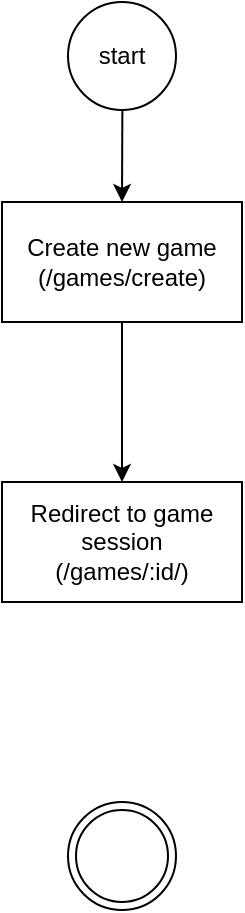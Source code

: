 <mxfile>
    <diagram id="IjNO8h3EuB4jx58xCu4W" name="Page-1">
        <mxGraphModel dx="704" dy="619" grid="1" gridSize="10" guides="1" tooltips="1" connect="1" arrows="1" fold="1" page="1" pageScale="1" pageWidth="827" pageHeight="1169" math="0" shadow="0">
            <root>
                <mxCell id="0"/>
                <mxCell id="1" parent="0"/>
                <mxCell id="2" value="" style="ellipse;shape=doubleEllipse;whiteSpace=wrap;html=1;aspect=fixed;" vertex="1" parent="1">
                    <mxGeometry x="387" y="520" width="54" height="54" as="geometry"/>
                </mxCell>
                <mxCell id="5" value="" style="edgeStyle=none;html=1;" edge="1" parent="1" source="3" target="4">
                    <mxGeometry relative="1" as="geometry"/>
                </mxCell>
                <mxCell id="3" value="start" style="ellipse;whiteSpace=wrap;html=1;aspect=fixed;" vertex="1" parent="1">
                    <mxGeometry x="387" y="120" width="54" height="54" as="geometry"/>
                </mxCell>
                <mxCell id="7" value="" style="edgeStyle=none;html=1;" edge="1" parent="1" source="4" target="6">
                    <mxGeometry relative="1" as="geometry"/>
                </mxCell>
                <mxCell id="4" value="Create new game&lt;br&gt;(/games/create)" style="rounded=0;whiteSpace=wrap;html=1;" vertex="1" parent="1">
                    <mxGeometry x="354" y="220" width="120" height="60" as="geometry"/>
                </mxCell>
                <mxCell id="6" value="Redirect to game session&lt;br&gt;(/games/:id/)" style="whiteSpace=wrap;html=1;rounded=0;" vertex="1" parent="1">
                    <mxGeometry x="354" y="360" width="120" height="60" as="geometry"/>
                </mxCell>
            </root>
        </mxGraphModel>
    </diagram>
</mxfile>
